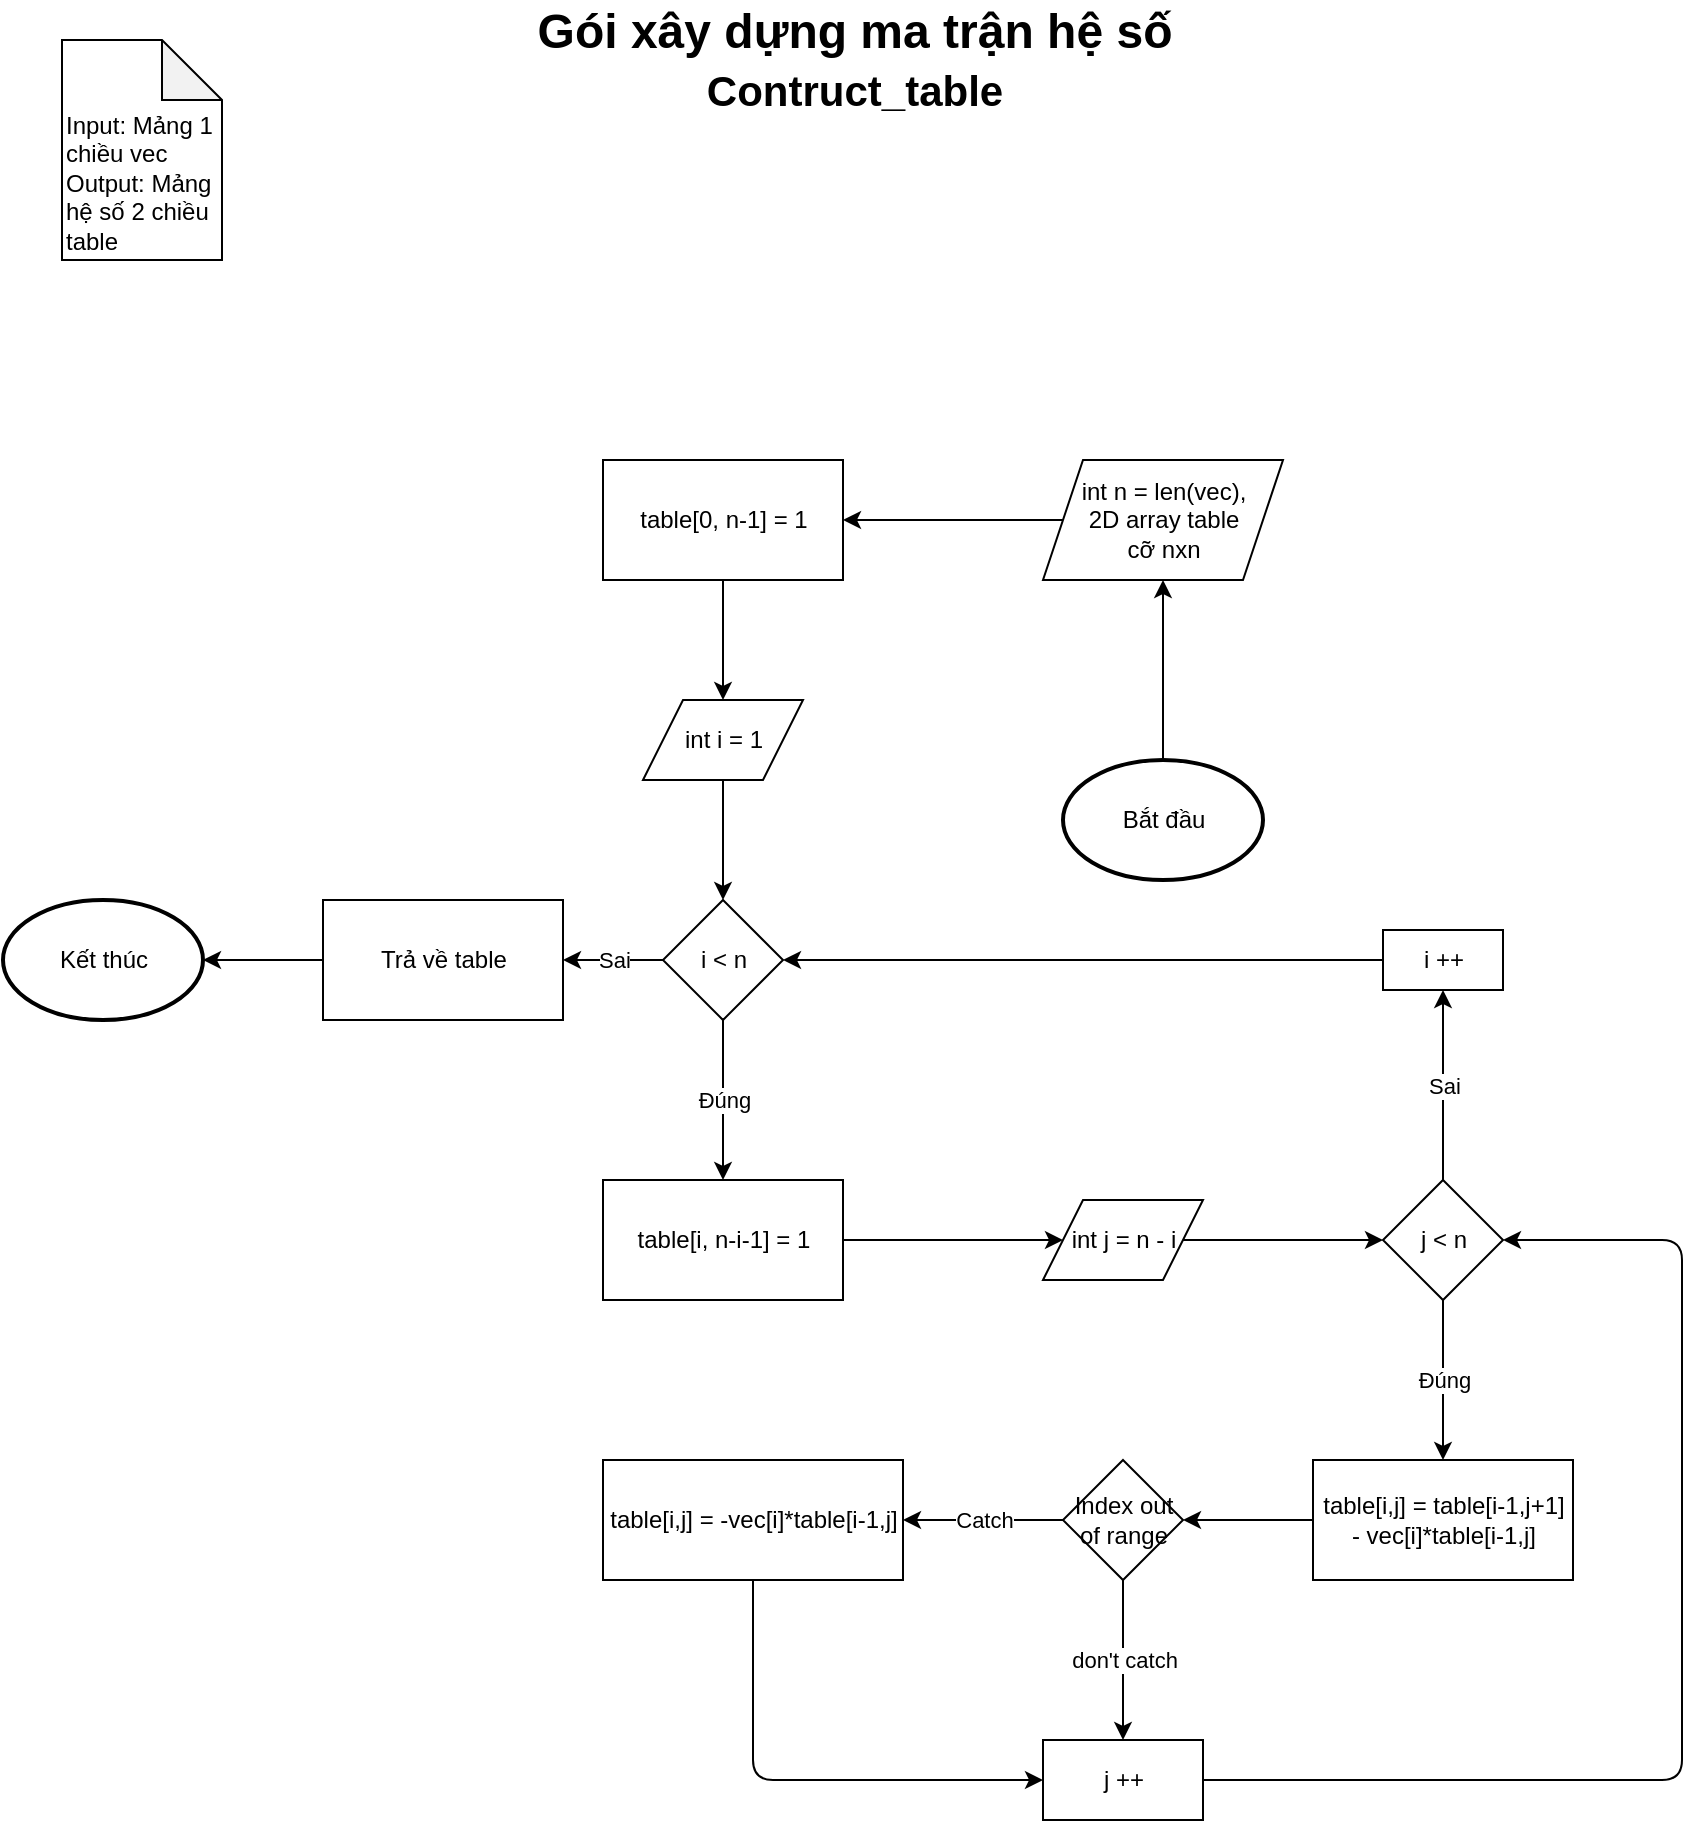 <mxfile>
    <diagram id="3oP_Z51ZBhON_m-p4WGM" name="Page-1">
        <mxGraphModel dx="1980" dy="1150" grid="1" gridSize="10" guides="1" tooltips="1" connect="1" arrows="1" fold="1" page="1" pageScale="1" pageWidth="850" pageHeight="1100" math="0" shadow="0">
            <root>
                <mxCell id="0"/>
                <mxCell id="1" parent="0"/>
                <mxCell id="2" value="Gói xây dựng ma trận hệ số&lt;font style=&quot;font-size: 21px&quot;&gt;&lt;br&gt;Contruct_table&lt;/font&gt;" style="text;strokeColor=none;fillColor=none;html=1;fontSize=24;fontStyle=1;verticalAlign=middle;align=center;" vertex="1" parent="1">
                    <mxGeometry x="233" width="385" height="60" as="geometry"/>
                </mxCell>
                <mxCell id="3" value="Input: Mảng 1 chiều vec&lt;br&gt;Output: Mảng hệ số 2 chiều table" style="shape=note;whiteSpace=wrap;html=1;backgroundOutline=1;darkOpacity=0.05;verticalAlign=bottom;align=left;" vertex="1" parent="1">
                    <mxGeometry x="30" y="20" width="80" height="110" as="geometry"/>
                </mxCell>
                <mxCell id="7" value="" style="edgeStyle=orthogonalEdgeStyle;html=1;" edge="1" parent="1" source="4" target="6">
                    <mxGeometry relative="1" as="geometry"/>
                </mxCell>
                <mxCell id="4" value="Bắt đầu" style="strokeWidth=2;html=1;shape=mxgraph.flowchart.start_1;whiteSpace=wrap;align=center;verticalAlign=middle;" vertex="1" parent="1">
                    <mxGeometry x="530.5" y="380" width="100" height="60" as="geometry"/>
                </mxCell>
                <mxCell id="10" value="" style="edgeStyle=orthogonalEdgeStyle;html=1;" edge="1" parent="1" source="6" target="9">
                    <mxGeometry relative="1" as="geometry"/>
                </mxCell>
                <mxCell id="6" value="int n = len(vec),&lt;br&gt;2D array table&lt;br&gt;cỡ nxn" style="shape=parallelogram;perimeter=parallelogramPerimeter;whiteSpace=wrap;html=1;fixedSize=1;strokeWidth=1;" vertex="1" parent="1">
                    <mxGeometry x="520.5" y="230" width="120" height="60" as="geometry"/>
                </mxCell>
                <mxCell id="12" value="" style="edgeStyle=orthogonalEdgeStyle;html=1;" edge="1" parent="1" source="9" target="11">
                    <mxGeometry relative="1" as="geometry"/>
                </mxCell>
                <mxCell id="9" value="table[0, n-1] = 1" style="whiteSpace=wrap;html=1;strokeWidth=1;" vertex="1" parent="1">
                    <mxGeometry x="300.5" y="230" width="120" height="60" as="geometry"/>
                </mxCell>
                <mxCell id="14" value="" style="edgeStyle=orthogonalEdgeStyle;html=1;" edge="1" parent="1" source="11" target="13">
                    <mxGeometry relative="1" as="geometry"/>
                </mxCell>
                <mxCell id="11" value="int i = 1" style="shape=parallelogram;perimeter=parallelogramPerimeter;whiteSpace=wrap;html=1;fixedSize=1;strokeWidth=1;" vertex="1" parent="1">
                    <mxGeometry x="320.5" y="350" width="80" height="40" as="geometry"/>
                </mxCell>
                <mxCell id="16" value="Đúng" style="edgeStyle=orthogonalEdgeStyle;html=1;" edge="1" parent="1" source="13" target="15">
                    <mxGeometry relative="1" as="geometry"/>
                </mxCell>
                <mxCell id="38" value="Sai" style="edgeStyle=orthogonalEdgeStyle;html=1;" edge="1" parent="1" source="13" target="37">
                    <mxGeometry relative="1" as="geometry"/>
                </mxCell>
                <mxCell id="13" value="i &amp;lt; n" style="rhombus;whiteSpace=wrap;html=1;strokeWidth=1;" vertex="1" parent="1">
                    <mxGeometry x="330.5" y="450" width="60" height="60" as="geometry"/>
                </mxCell>
                <mxCell id="18" value="" style="edgeStyle=orthogonalEdgeStyle;html=1;entryX=0;entryY=0.5;entryDx=0;entryDy=0;" edge="1" parent="1" source="15" target="19">
                    <mxGeometry relative="1" as="geometry">
                        <mxPoint x="520.5" y="620" as="targetPoint"/>
                    </mxGeometry>
                </mxCell>
                <mxCell id="15" value="table[i, n-i-1] = 1" style="whiteSpace=wrap;html=1;strokeWidth=1;" vertex="1" parent="1">
                    <mxGeometry x="300.5" y="590" width="120" height="60" as="geometry"/>
                </mxCell>
                <mxCell id="21" style="edgeStyle=orthogonalEdgeStyle;html=1;" edge="1" parent="1" source="19" target="20">
                    <mxGeometry relative="1" as="geometry"/>
                </mxCell>
                <mxCell id="19" value="int j = n - i" style="shape=parallelogram;perimeter=parallelogramPerimeter;whiteSpace=wrap;html=1;fixedSize=1;strokeWidth=1;" vertex="1" parent="1">
                    <mxGeometry x="520.5" y="600" width="80" height="40" as="geometry"/>
                </mxCell>
                <mxCell id="23" value="Sai" style="edgeStyle=orthogonalEdgeStyle;html=1;" edge="1" parent="1" source="20" target="22">
                    <mxGeometry relative="1" as="geometry"/>
                </mxCell>
                <mxCell id="26" value="Đúng" style="edgeStyle=orthogonalEdgeStyle;html=1;entryX=0.5;entryY=0;entryDx=0;entryDy=0;" edge="1" parent="1" source="20" target="28">
                    <mxGeometry relative="1" as="geometry">
                        <mxPoint x="720.5" y="730" as="targetPoint"/>
                    </mxGeometry>
                </mxCell>
                <mxCell id="20" value="j &amp;lt; n" style="rhombus;whiteSpace=wrap;html=1;strokeWidth=1;" vertex="1" parent="1">
                    <mxGeometry x="690.5" y="590" width="60" height="60" as="geometry"/>
                </mxCell>
                <mxCell id="24" style="edgeStyle=orthogonalEdgeStyle;html=1;entryX=1;entryY=0.5;entryDx=0;entryDy=0;" edge="1" parent="1" source="22" target="13">
                    <mxGeometry relative="1" as="geometry"/>
                </mxCell>
                <mxCell id="22" value="i ++" style="whiteSpace=wrap;html=1;strokeWidth=1;" vertex="1" parent="1">
                    <mxGeometry x="690.5" y="465" width="60" height="30" as="geometry"/>
                </mxCell>
                <mxCell id="31" value="Catch" style="edgeStyle=orthogonalEdgeStyle;html=1;" edge="1" parent="1" source="27" target="30">
                    <mxGeometry relative="1" as="geometry"/>
                </mxCell>
                <mxCell id="34" value="don't catch" style="edgeStyle=orthogonalEdgeStyle;html=1;" edge="1" parent="1" source="27" target="33">
                    <mxGeometry relative="1" as="geometry"/>
                </mxCell>
                <mxCell id="27" value="Index out of range" style="rhombus;whiteSpace=wrap;html=1;strokeWidth=1;" vertex="1" parent="1">
                    <mxGeometry x="530.5" y="730" width="60" height="60" as="geometry"/>
                </mxCell>
                <mxCell id="32" style="edgeStyle=orthogonalEdgeStyle;html=1;entryX=1;entryY=0.5;entryDx=0;entryDy=0;" edge="1" parent="1" source="28" target="27">
                    <mxGeometry relative="1" as="geometry"/>
                </mxCell>
                <mxCell id="28" value="table[i,j] = table[i-1,j+1] - vec[i]*table[i-1,j]" style="whiteSpace=wrap;html=1;strokeWidth=1;" vertex="1" parent="1">
                    <mxGeometry x="655.5" y="730" width="130" height="60" as="geometry"/>
                </mxCell>
                <mxCell id="35" style="edgeStyle=orthogonalEdgeStyle;html=1;entryX=0;entryY=0.5;entryDx=0;entryDy=0;" edge="1" parent="1" source="30" target="33">
                    <mxGeometry relative="1" as="geometry">
                        <Array as="points">
                            <mxPoint x="375.5" y="890"/>
                        </Array>
                    </mxGeometry>
                </mxCell>
                <mxCell id="30" value="table[i,j] = -vec[i]*table[i-1,j]" style="whiteSpace=wrap;html=1;strokeWidth=1;" vertex="1" parent="1">
                    <mxGeometry x="300.5" y="730" width="150" height="60" as="geometry"/>
                </mxCell>
                <mxCell id="36" style="edgeStyle=orthogonalEdgeStyle;html=1;entryX=1;entryY=0.5;entryDx=0;entryDy=0;" edge="1" parent="1" source="33" target="20">
                    <mxGeometry relative="1" as="geometry">
                        <Array as="points">
                            <mxPoint x="840" y="890"/>
                            <mxPoint x="840" y="620"/>
                        </Array>
                    </mxGeometry>
                </mxCell>
                <mxCell id="33" value="j ++" style="whiteSpace=wrap;html=1;strokeWidth=1;" vertex="1" parent="1">
                    <mxGeometry x="520.5" y="870" width="80" height="40" as="geometry"/>
                </mxCell>
                <mxCell id="40" style="edgeStyle=orthogonalEdgeStyle;html=1;entryX=1;entryY=0.5;entryDx=0;entryDy=0;entryPerimeter=0;" edge="1" parent="1" source="37" target="39">
                    <mxGeometry relative="1" as="geometry"/>
                </mxCell>
                <mxCell id="37" value="Trả về table" style="whiteSpace=wrap;html=1;strokeWidth=1;" vertex="1" parent="1">
                    <mxGeometry x="160.5" y="450" width="120" height="60" as="geometry"/>
                </mxCell>
                <mxCell id="39" value="Kết thúc" style="strokeWidth=2;html=1;shape=mxgraph.flowchart.start_1;whiteSpace=wrap;align=center;verticalAlign=middle;" vertex="1" parent="1">
                    <mxGeometry x="0.5" y="450" width="100" height="60" as="geometry"/>
                </mxCell>
            </root>
        </mxGraphModel>
    </diagram>
</mxfile>